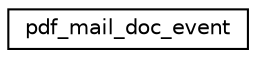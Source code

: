 digraph "Graphical Class Hierarchy"
{
 // LATEX_PDF_SIZE
  edge [fontname="Helvetica",fontsize="10",labelfontname="Helvetica",labelfontsize="10"];
  node [fontname="Helvetica",fontsize="10",shape=record];
  rankdir="LR";
  Node0 [label="pdf_mail_doc_event",height=0.2,width=0.4,color="black", fillcolor="white", style="filled",URL="$structpdf__mail__doc__event.html",tooltip=" "];
}

